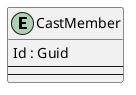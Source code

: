 @startuml

entity CastMember {
    Id : Guid
    --
    ' CastMemberKeyCodePlaceholder
    --
    ' CastMemberPropertyCodePlaceholder
}

' EntityCodePlaceholder

' RelationshipCodePlaceholder

@enduml

